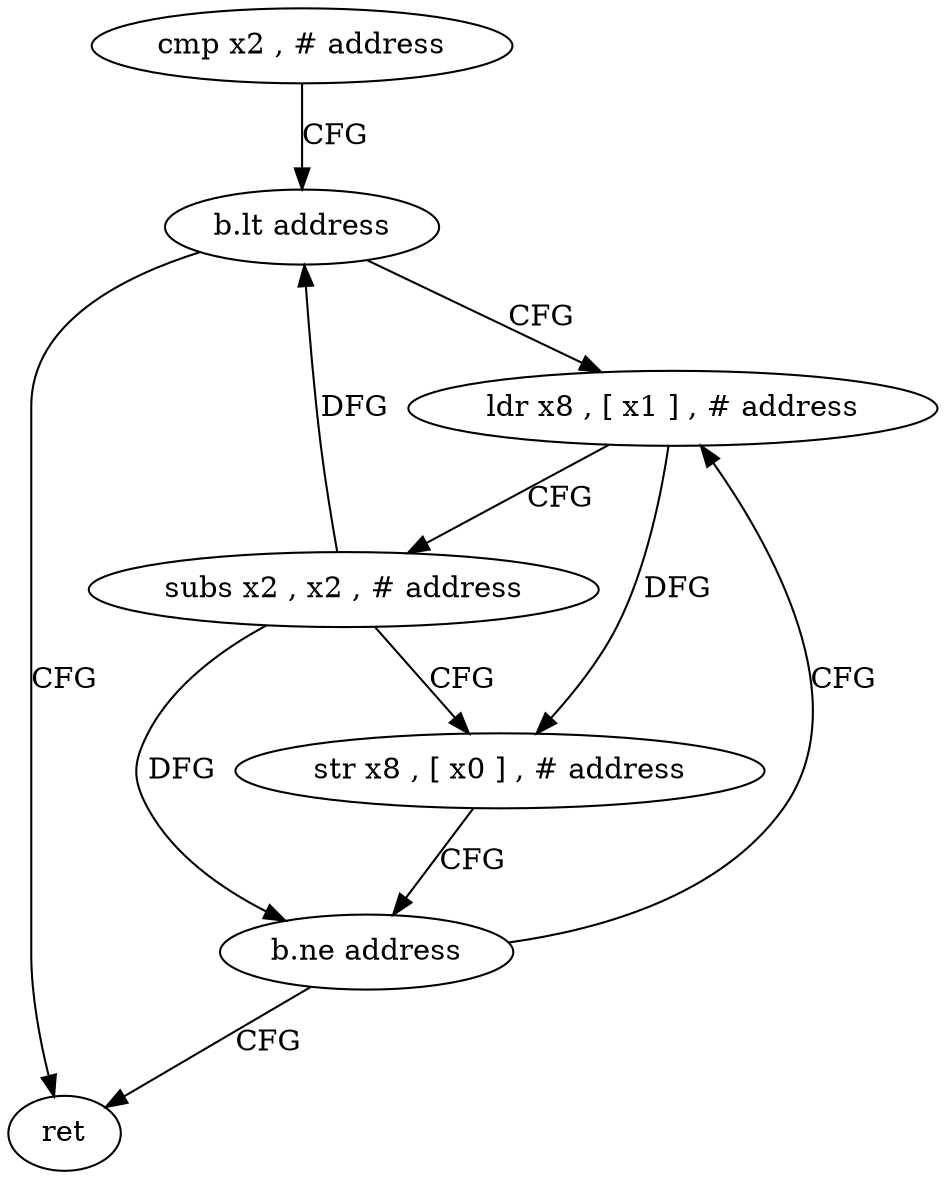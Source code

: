 digraph "func" {
"4217016" [label = "cmp x2 , # address" ]
"4217020" [label = "b.lt address" ]
"4217040" [label = "ret" ]
"4217024" [label = "ldr x8 , [ x1 ] , # address" ]
"4217028" [label = "subs x2 , x2 , # address" ]
"4217032" [label = "str x8 , [ x0 ] , # address" ]
"4217036" [label = "b.ne address" ]
"4217016" -> "4217020" [ label = "CFG" ]
"4217020" -> "4217040" [ label = "CFG" ]
"4217020" -> "4217024" [ label = "CFG" ]
"4217024" -> "4217028" [ label = "CFG" ]
"4217024" -> "4217032" [ label = "DFG" ]
"4217028" -> "4217032" [ label = "CFG" ]
"4217028" -> "4217020" [ label = "DFG" ]
"4217028" -> "4217036" [ label = "DFG" ]
"4217032" -> "4217036" [ label = "CFG" ]
"4217036" -> "4217024" [ label = "CFG" ]
"4217036" -> "4217040" [ label = "CFG" ]
}
